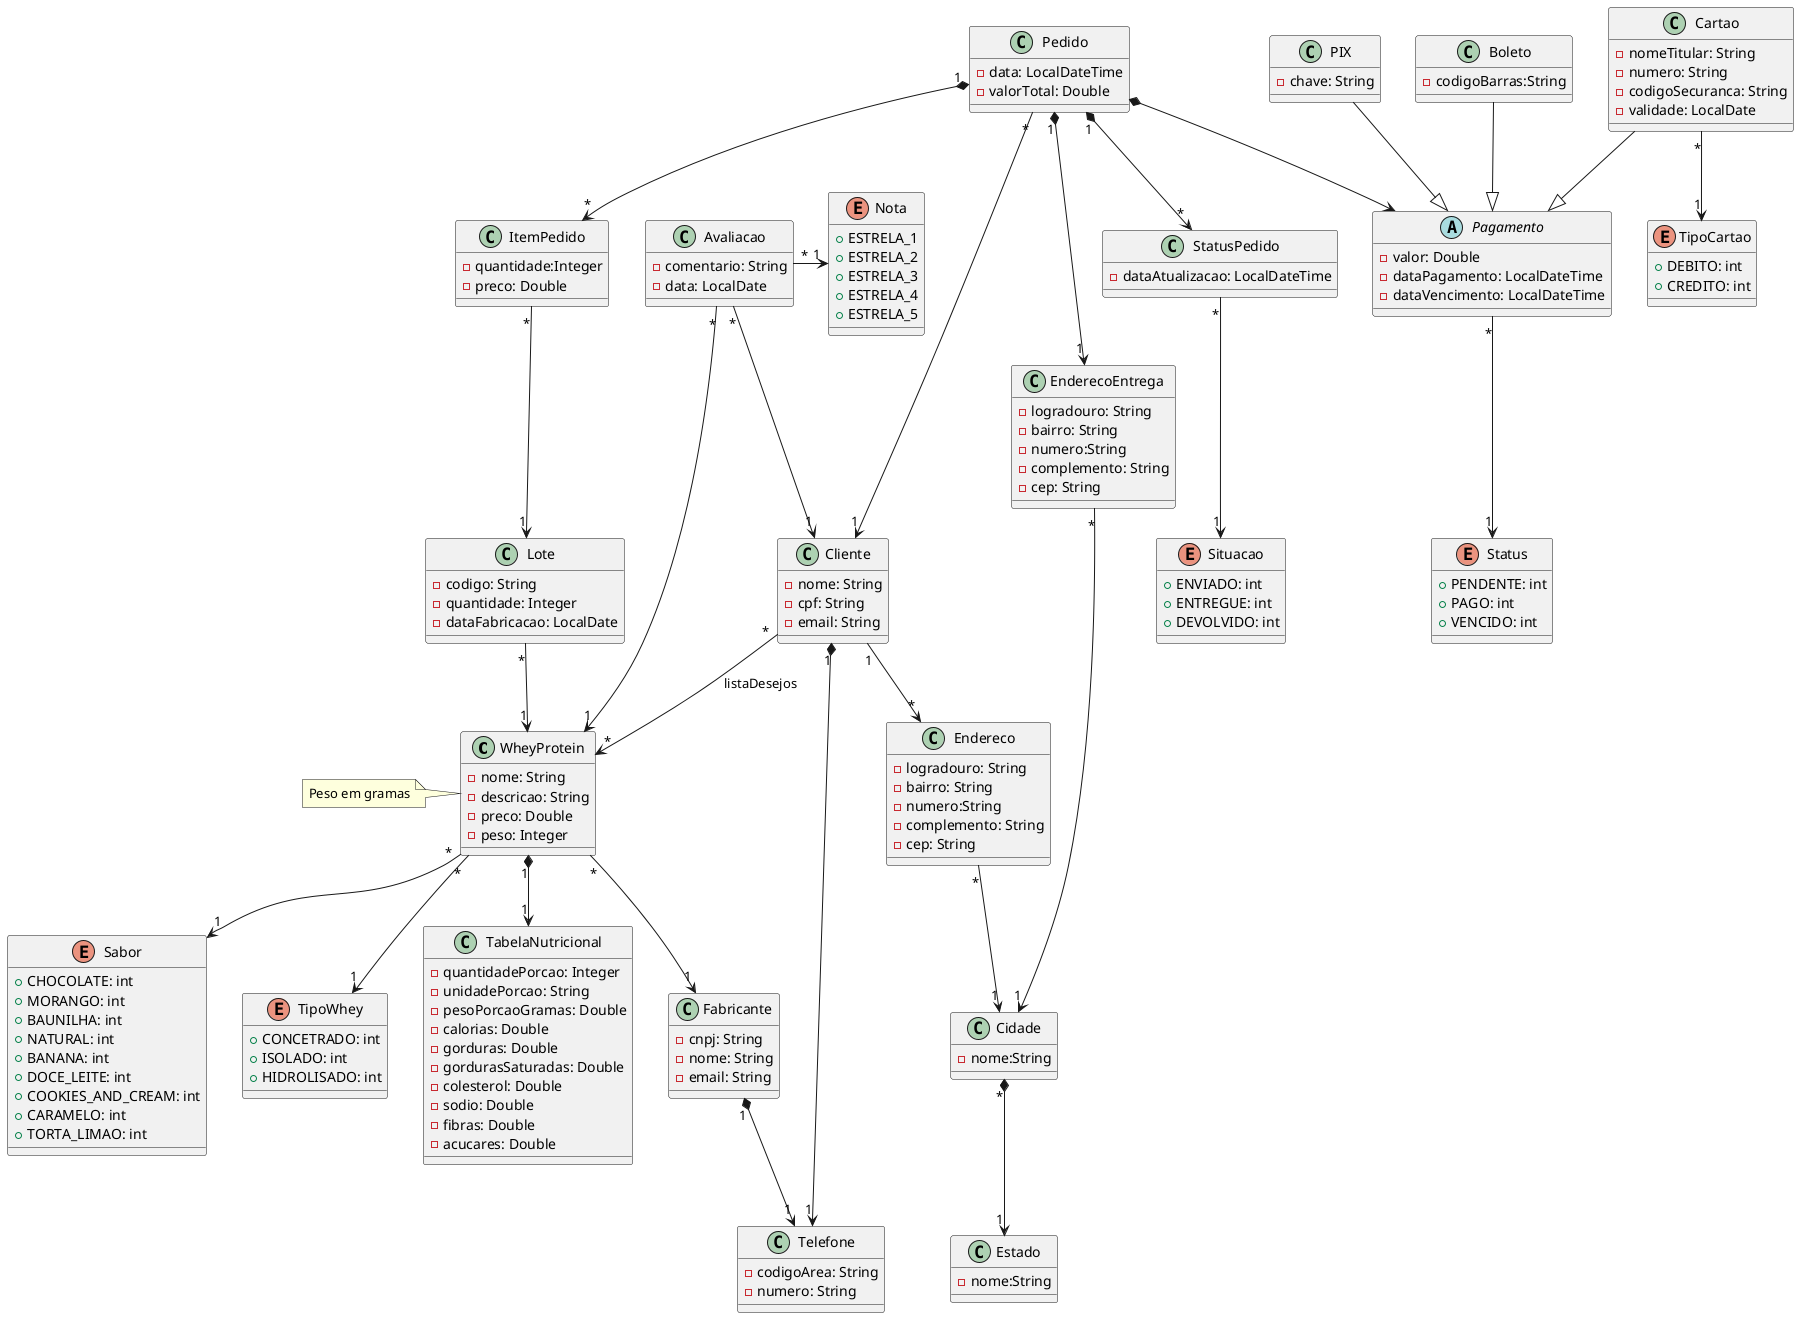 @startuml diagram



class WheyProtein{
    - nome: String
    - descricao: String
    - preco: Double
    - peso: Integer
}


class Lote{
    - codigo: String 
    - quantidade: Integer
    - dataFabricacao: LocalDate
}

class Fabricante{
    -cnpj: String
    -nome: String
    -email: String
}

enum Sabor{
    + CHOCOLATE: int 
    + MORANGO: int
    + BAUNILHA: int
    + NATURAL: int
    + BANANA: int
    + DOCE_LEITE: int
    + COOKIES_AND_CREAM: int
    + CARAMELO: int
    + TORTA_LIMAO: int
}

enum TipoWhey{
    + CONCETRADO: int
    + ISOLADO: int
    + HIDROLISADO: int
}

class TabelaNutricional{
    - quantidadePorcao: Integer
    - unidadePorcao: String
    - pesoPorcaoGramas: Double
    - calorias: Double
    - gorduras: Double
    - gordurasSaturadas: Double
    - colesterol: Double
    - sodio: Double
    - fibras: Double
    - acucares: Double

}

class Cliente{
    - nome: String
    - cpf: String
    - email: String
}

class Telefone{
    - codigoArea: String
    - numero: String
}

class Pedido{
    - data: LocalDateTime
    - valorTotal: Double
}

Pedido "1" *--> "*" StatusPedido
StatusPedido "*" --> "1" Situacao

class StatusPedido{
    - dataAtualizacao: LocalDateTime
}

enum Situacao{
    +ENVIADO: int
    +ENTREGUE: int
    +DEVOLVIDO: int
}

class ItemPedido{
    - quantidade:Integer
    - preco: Double
}

class Avaliacao{
    - comentario: String
    - data: LocalDate
}

enum Nota{
    + ESTRELA_1
    + ESTRELA_2
    + ESTRELA_3
    + ESTRELA_4
    + ESTRELA_5
}

class Endereco{
    -logradouro: String
    -bairro: String
    -numero:String
    -complemento: String
    -cep: String
}

class EnderecoEntrega{
    -logradouro: String
    -bairro: String
    -numero:String
    -complemento: String
    -cep: String
}

class Cidade{
    -nome:String
}

class Estado{
    -nome:String
}

abstract Pagamento{
    - valor: Double
    - dataPagamento: LocalDateTime
     -dataVencimento: LocalDateTime
}

enum Status{
    + PENDENTE: int
    + PAGO: int
    + VENCIDO: int
}



class PIX{
   -chave: String
}

class Boleto{
    -codigoBarras:String
}

class Cartao{
    - nomeTitular: String
    - numero: String
    - codigoSecuranca: String
    - validade: LocalDate
}

enum TipoCartao{
    + DEBITO: int
    + CREDITO: int
}

Pedido *--> Pagamento
Pagamento "*" -down-> "1" Status
Cartao "*" --> "1" TipoCartao
PIX --|> Pagamento
Boleto --|> Pagamento
Cartao --|> Pagamento

Pedido "1" *--> "*"ItemPedido
ItemPedido "*" --> "1" Lote
' Não faz sentido Cliente ter Pedido , se não teria que inserir pedido em cliente
Pedido  "*" --> "1" Cliente  
Pedido "1" *--> "1" EnderecoEntrega

Cidade "*" *--> "1" Estado
Endereco "*" --> "1" Cidade
EnderecoEntrega "*" --> "1" Cidade

' Se a modelagem fosse de 1 para 1 , eu teria produtos únicos
WheyProtein "*" --> "1" Sabor 
WheyProtein "*" --> "1" TipoWhey
WheyProtein "1" *--> "1" TabelaNutricional


WheyProtein "*"--> "1" Fabricante
Lote "*" --> "1" WheyProtein

Cliente "*" --> "*" WheyProtein : listaDesejos
Cliente "1" --> "*" Endereco
Cliente "1" *--> "1" Telefone
Fabricante "1" *--> "1" Telefone


Avaliacao "*" --> "1" Cliente
Avaliacao "*" --> "1" WheyProtein
Avaliacao "*" -right-> "1" Nota

' Anotações
note left of WheyProtein: Peso em gramas

